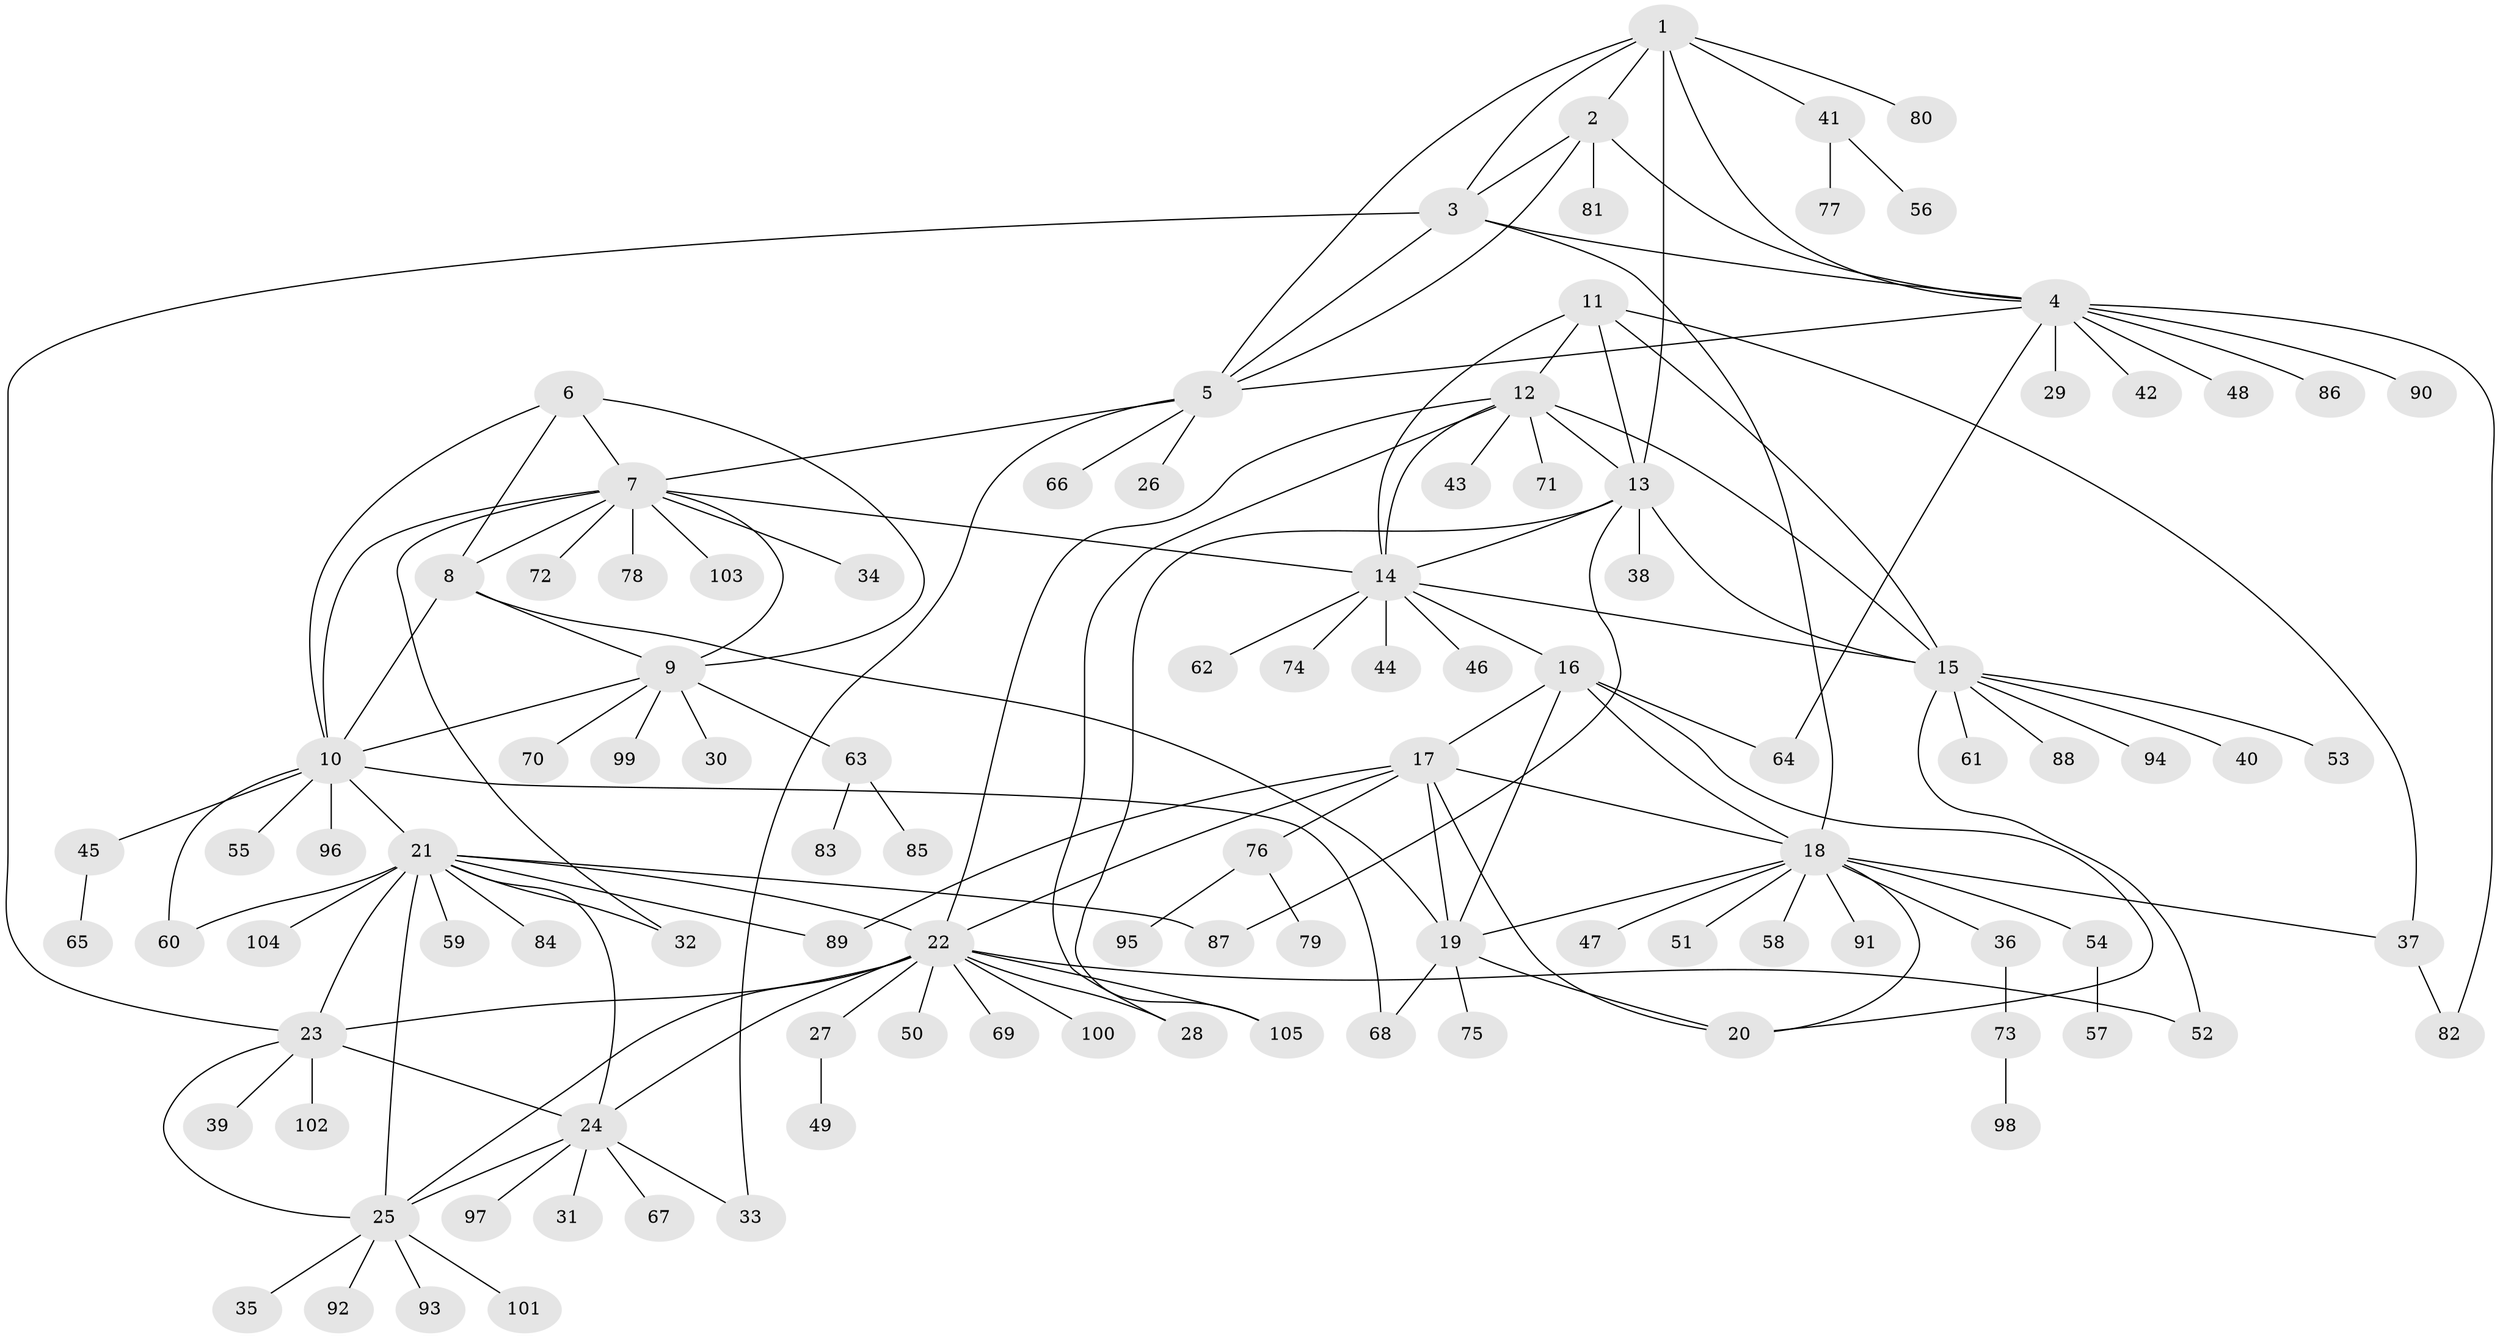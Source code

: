 // coarse degree distribution, {5: 0.3125, 3: 0.0625, 7: 0.09375, 6: 0.0625, 4: 0.09375, 10: 0.03125, 1: 0.21875, 2: 0.125}
// Generated by graph-tools (version 1.1) at 2025/52/03/04/25 22:52:13]
// undirected, 105 vertices, 152 edges
graph export_dot {
  node [color=gray90,style=filled];
  1;
  2;
  3;
  4;
  5;
  6;
  7;
  8;
  9;
  10;
  11;
  12;
  13;
  14;
  15;
  16;
  17;
  18;
  19;
  20;
  21;
  22;
  23;
  24;
  25;
  26;
  27;
  28;
  29;
  30;
  31;
  32;
  33;
  34;
  35;
  36;
  37;
  38;
  39;
  40;
  41;
  42;
  43;
  44;
  45;
  46;
  47;
  48;
  49;
  50;
  51;
  52;
  53;
  54;
  55;
  56;
  57;
  58;
  59;
  60;
  61;
  62;
  63;
  64;
  65;
  66;
  67;
  68;
  69;
  70;
  71;
  72;
  73;
  74;
  75;
  76;
  77;
  78;
  79;
  80;
  81;
  82;
  83;
  84;
  85;
  86;
  87;
  88;
  89;
  90;
  91;
  92;
  93;
  94;
  95;
  96;
  97;
  98;
  99;
  100;
  101;
  102;
  103;
  104;
  105;
  1 -- 2;
  1 -- 3;
  1 -- 4;
  1 -- 5;
  1 -- 13;
  1 -- 41;
  1 -- 80;
  2 -- 3;
  2 -- 4;
  2 -- 5;
  2 -- 81;
  3 -- 4;
  3 -- 5;
  3 -- 18;
  3 -- 23;
  4 -- 5;
  4 -- 29;
  4 -- 42;
  4 -- 48;
  4 -- 64;
  4 -- 82;
  4 -- 86;
  4 -- 90;
  5 -- 7;
  5 -- 26;
  5 -- 33;
  5 -- 66;
  6 -- 7;
  6 -- 8;
  6 -- 9;
  6 -- 10;
  7 -- 8;
  7 -- 9;
  7 -- 10;
  7 -- 14;
  7 -- 32;
  7 -- 34;
  7 -- 72;
  7 -- 78;
  7 -- 103;
  8 -- 9;
  8 -- 10;
  8 -- 19;
  9 -- 10;
  9 -- 30;
  9 -- 63;
  9 -- 70;
  9 -- 99;
  10 -- 21;
  10 -- 45;
  10 -- 55;
  10 -- 60;
  10 -- 68;
  10 -- 96;
  11 -- 12;
  11 -- 13;
  11 -- 14;
  11 -- 15;
  11 -- 37;
  12 -- 13;
  12 -- 14;
  12 -- 15;
  12 -- 22;
  12 -- 28;
  12 -- 43;
  12 -- 71;
  13 -- 14;
  13 -- 15;
  13 -- 38;
  13 -- 87;
  13 -- 105;
  14 -- 15;
  14 -- 16;
  14 -- 44;
  14 -- 46;
  14 -- 62;
  14 -- 74;
  15 -- 40;
  15 -- 52;
  15 -- 53;
  15 -- 61;
  15 -- 88;
  15 -- 94;
  16 -- 17;
  16 -- 18;
  16 -- 19;
  16 -- 20;
  16 -- 64;
  17 -- 18;
  17 -- 19;
  17 -- 20;
  17 -- 22;
  17 -- 76;
  17 -- 89;
  18 -- 19;
  18 -- 20;
  18 -- 36;
  18 -- 37;
  18 -- 47;
  18 -- 51;
  18 -- 54;
  18 -- 58;
  18 -- 91;
  19 -- 20;
  19 -- 68;
  19 -- 75;
  21 -- 22;
  21 -- 23;
  21 -- 24;
  21 -- 25;
  21 -- 32;
  21 -- 59;
  21 -- 60;
  21 -- 84;
  21 -- 87;
  21 -- 89;
  21 -- 104;
  22 -- 23;
  22 -- 24;
  22 -- 25;
  22 -- 27;
  22 -- 28;
  22 -- 50;
  22 -- 52;
  22 -- 69;
  22 -- 100;
  22 -- 105;
  23 -- 24;
  23 -- 25;
  23 -- 39;
  23 -- 102;
  24 -- 25;
  24 -- 31;
  24 -- 33;
  24 -- 67;
  24 -- 97;
  25 -- 35;
  25 -- 92;
  25 -- 93;
  25 -- 101;
  27 -- 49;
  36 -- 73;
  37 -- 82;
  41 -- 56;
  41 -- 77;
  45 -- 65;
  54 -- 57;
  63 -- 83;
  63 -- 85;
  73 -- 98;
  76 -- 79;
  76 -- 95;
}
